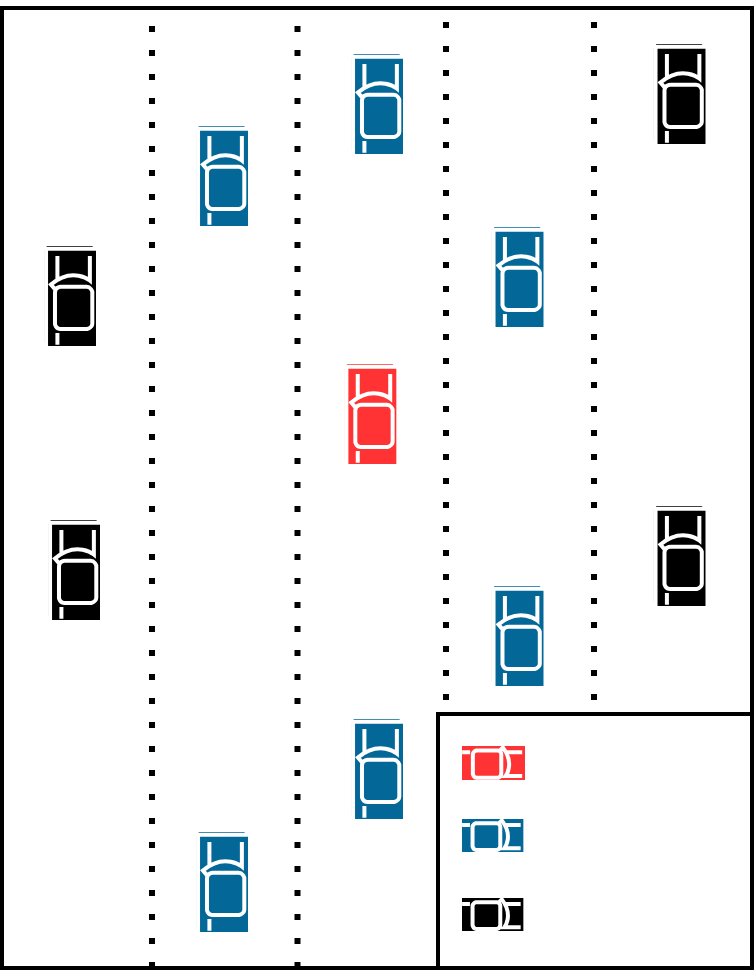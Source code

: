 <mxfile version="20.2.2" type="github">
  <diagram id="S6owv8ARW7v1RW0oIhh7" name="페이지-1">
    <mxGraphModel dx="18920" dy="17420" grid="0" gridSize="10" guides="1" tooltips="1" connect="1" arrows="1" fold="1" page="1" pageScale="1" pageWidth="5000" pageHeight="5000" math="0" shadow="0">
      <root>
        <mxCell id="0" />
        <mxCell id="1" parent="0" />
        <mxCell id="TMk6Bc6wDLfyT8xFqzyk-1" value="" style="rounded=0;whiteSpace=wrap;html=1;strokeWidth=2;" vertex="1" parent="1">
          <mxGeometry x="1415" y="-1680" width="375" height="480" as="geometry" />
        </mxCell>
        <mxCell id="TMk6Bc6wDLfyT8xFqzyk-2" value="" style="endArrow=none;dashed=1;html=1;dashPattern=1 3;strokeWidth=3;rounded=0;entryX=0.75;entryY=0;entryDx=0;entryDy=0;exitX=0.75;exitY=1;exitDx=0;exitDy=0;" edge="1" parent="1">
          <mxGeometry width="50" height="50" relative="1" as="geometry">
            <mxPoint x="1711" y="-1202" as="sourcePoint" />
            <mxPoint x="1711" y="-1682" as="targetPoint" />
          </mxGeometry>
        </mxCell>
        <mxCell id="TMk6Bc6wDLfyT8xFqzyk-3" value="" style="endArrow=none;dashed=1;html=1;dashPattern=1 3;strokeWidth=3;rounded=0;entryX=0.75;entryY=0;entryDx=0;entryDy=0;exitX=0.75;exitY=1;exitDx=0;exitDy=0;" edge="1" parent="1">
          <mxGeometry width="50" height="50" relative="1" as="geometry">
            <mxPoint x="1637" y="-1202" as="sourcePoint" />
            <mxPoint x="1637" y="-1682" as="targetPoint" />
          </mxGeometry>
        </mxCell>
        <mxCell id="TMk6Bc6wDLfyT8xFqzyk-4" value="" style="endArrow=none;dashed=1;html=1;dashPattern=1 3;strokeWidth=3;rounded=0;entryX=0.75;entryY=0;entryDx=0;entryDy=0;exitX=0.75;exitY=1;exitDx=0;exitDy=0;" edge="1" parent="1">
          <mxGeometry width="50" height="50" relative="1" as="geometry">
            <mxPoint x="1562.75" y="-1200" as="sourcePoint" />
            <mxPoint x="1562.75" y="-1680" as="targetPoint" />
          </mxGeometry>
        </mxCell>
        <mxCell id="TMk6Bc6wDLfyT8xFqzyk-5" value="" style="endArrow=none;dashed=1;html=1;dashPattern=1 3;strokeWidth=3;rounded=0;entryX=0.25;entryY=0;entryDx=0;entryDy=0;exitX=0.25;exitY=1;exitDx=0;exitDy=0;" edge="1" parent="1">
          <mxGeometry width="50" height="50" relative="1" as="geometry">
            <mxPoint x="1490" y="-1200" as="sourcePoint" />
            <mxPoint x="1490" y="-1680" as="targetPoint" />
          </mxGeometry>
        </mxCell>
        <mxCell id="TMk6Bc6wDLfyT8xFqzyk-6" value="" style="shape=mxgraph.cisco.misc.car;html=1;pointerEvents=1;dashed=0;strokeColor=#ffffff;strokeWidth=2;verticalLabelPosition=bottom;verticalAlign=top;align=center;outlineConnect=0;fillColor=#036897;rotation=-90;" vertex="1" parent="1">
          <mxGeometry x="1499" y="-1610" width="52" height="28" as="geometry" />
        </mxCell>
        <mxCell id="TMk6Bc6wDLfyT8xFqzyk-7" value="" style="shape=mxgraph.cisco.misc.car;html=1;pointerEvents=1;dashed=0;strokeColor=#ffffff;strokeWidth=2;verticalLabelPosition=bottom;verticalAlign=top;align=center;outlineConnect=0;fillColor=#036897;rotation=-90;" vertex="1" parent="1">
          <mxGeometry x="1576.5" y="-1646" width="52" height="28" as="geometry" />
        </mxCell>
        <mxCell id="TMk6Bc6wDLfyT8xFqzyk-8" value="" style="shape=mxgraph.cisco.misc.car;html=1;pointerEvents=1;dashed=0;strokeColor=#ffffff;strokeWidth=2;verticalLabelPosition=bottom;verticalAlign=top;align=center;outlineConnect=0;fillColor=#036897;rotation=-90;" vertex="1" parent="1">
          <mxGeometry x="1646.75" y="-1559.5" width="52" height="28" as="geometry" />
        </mxCell>
        <mxCell id="TMk6Bc6wDLfyT8xFqzyk-9" value="" style="shape=mxgraph.cisco.misc.car;html=1;pointerEvents=1;dashed=0;strokeColor=#ffffff;strokeWidth=2;verticalLabelPosition=bottom;verticalAlign=top;align=center;outlineConnect=0;fillColor=#036897;rotation=-90;" vertex="1" parent="1">
          <mxGeometry x="1646.75" y="-1380" width="52" height="28" as="geometry" />
        </mxCell>
        <mxCell id="TMk6Bc6wDLfyT8xFqzyk-10" value="" style="shape=mxgraph.cisco.misc.car;html=1;pointerEvents=1;dashed=0;strokeColor=#ffffff;strokeWidth=2;verticalLabelPosition=bottom;verticalAlign=top;align=center;outlineConnect=0;fillColor=#036897;rotation=-90;" vertex="1" parent="1">
          <mxGeometry x="1576.5" y="-1313.5" width="52" height="28" as="geometry" />
        </mxCell>
        <mxCell id="TMk6Bc6wDLfyT8xFqzyk-11" value="" style="shape=mxgraph.cisco.misc.car;html=1;pointerEvents=1;dashed=0;strokeColor=#ffffff;strokeWidth=2;verticalLabelPosition=bottom;verticalAlign=top;align=center;outlineConnect=0;fillColor=#036897;rotation=-90;" vertex="1" parent="1">
          <mxGeometry x="1499" y="-1257" width="52" height="28" as="geometry" />
        </mxCell>
        <mxCell id="TMk6Bc6wDLfyT8xFqzyk-12" value="" style="shape=mxgraph.cisco.misc.car;html=1;pointerEvents=1;dashed=0;strokeColor=#ffffff;strokeWidth=2;verticalLabelPosition=bottom;verticalAlign=top;align=center;outlineConnect=0;fillColor=#000000;rotation=-90;" vertex="1" parent="1">
          <mxGeometry x="1423" y="-1550" width="52" height="28" as="geometry" />
        </mxCell>
        <mxCell id="TMk6Bc6wDLfyT8xFqzyk-13" value="" style="shape=mxgraph.cisco.misc.car;html=1;pointerEvents=1;dashed=0;strokeColor=#ffffff;strokeWidth=2;verticalLabelPosition=bottom;verticalAlign=top;align=center;outlineConnect=0;fillColor=#000000;rotation=-90;" vertex="1" parent="1">
          <mxGeometry x="1425" y="-1413" width="52" height="28" as="geometry" />
        </mxCell>
        <mxCell id="TMk6Bc6wDLfyT8xFqzyk-14" value="" style="shape=mxgraph.cisco.misc.car;html=1;pointerEvents=1;dashed=0;strokeColor=#ffffff;strokeWidth=2;verticalLabelPosition=bottom;verticalAlign=top;align=center;outlineConnect=0;fillColor=#000000;rotation=-90;" vertex="1" parent="1">
          <mxGeometry x="1727.75" y="-1420" width="52" height="28" as="geometry" />
        </mxCell>
        <mxCell id="TMk6Bc6wDLfyT8xFqzyk-15" value="" style="shape=mxgraph.cisco.misc.car;html=1;pointerEvents=1;dashed=0;strokeColor=#ffffff;strokeWidth=2;verticalLabelPosition=bottom;verticalAlign=top;align=center;outlineConnect=0;fillColor=#000000;rotation=-90;" vertex="1" parent="1">
          <mxGeometry x="1727.75" y="-1651" width="52" height="28" as="geometry" />
        </mxCell>
        <mxCell id="TMk6Bc6wDLfyT8xFqzyk-16" value="" style="shape=mxgraph.cisco.misc.car;html=1;pointerEvents=1;dashed=0;strokeColor=#ffffff;strokeWidth=2;verticalLabelPosition=bottom;verticalAlign=top;align=center;outlineConnect=0;rotation=-90;fillColor=#FF3333;" vertex="1" parent="1">
          <mxGeometry x="1573.17" y="-1491" width="52" height="28" as="geometry" />
        </mxCell>
        <mxCell id="TMk6Bc6wDLfyT8xFqzyk-17" value="" style="rounded=0;whiteSpace=wrap;html=1;strokeWidth=2;fillColor=#FFFFFF;" vertex="1" parent="1">
          <mxGeometry x="1633" y="-1327" width="157" height="127" as="geometry" />
        </mxCell>
        <mxCell id="TMk6Bc6wDLfyT8xFqzyk-18" value="" style="shape=mxgraph.cisco.misc.car;html=1;pointerEvents=1;dashed=0;strokeColor=#ffffff;strokeWidth=2;verticalLabelPosition=bottom;verticalAlign=top;align=center;outlineConnect=0;rotation=0;fillColor=#FF3333;" vertex="1" parent="1">
          <mxGeometry x="1644" y="-1313.5" width="35.11" height="20.5" as="geometry" />
        </mxCell>
        <mxCell id="TMk6Bc6wDLfyT8xFqzyk-19" value="" style="shape=mxgraph.cisco.misc.car;html=1;pointerEvents=1;dashed=0;strokeColor=#ffffff;strokeWidth=2;verticalLabelPosition=bottom;verticalAlign=top;align=center;outlineConnect=0;rotation=0;fillColor=#036897;" vertex="1" parent="1">
          <mxGeometry x="1644" y="-1277" width="34.25" height="20" as="geometry" />
        </mxCell>
        <mxCell id="TMk6Bc6wDLfyT8xFqzyk-20" value="" style="shape=mxgraph.cisco.misc.car;html=1;pointerEvents=1;dashed=0;strokeColor=#ffffff;strokeWidth=2;verticalLabelPosition=bottom;verticalAlign=top;align=center;outlineConnect=0;rotation=0;fillColor=#000000;" vertex="1" parent="1">
          <mxGeometry x="1644" y="-1237.5" width="34.25" height="20" as="geometry" />
        </mxCell>
      </root>
    </mxGraphModel>
  </diagram>
</mxfile>

